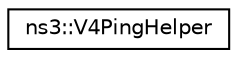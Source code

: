 digraph "Graphical Class Hierarchy"
{
 // LATEX_PDF_SIZE
  edge [fontname="Helvetica",fontsize="10",labelfontname="Helvetica",labelfontsize="10"];
  node [fontname="Helvetica",fontsize="10",shape=record];
  rankdir="LR";
  Node0 [label="ns3::V4PingHelper",height=0.2,width=0.4,color="black", fillcolor="white", style="filled",URL="$classns3_1_1_v4_ping_helper.html",tooltip="Create a IPv4 ping application and associate it to a node."];
}

